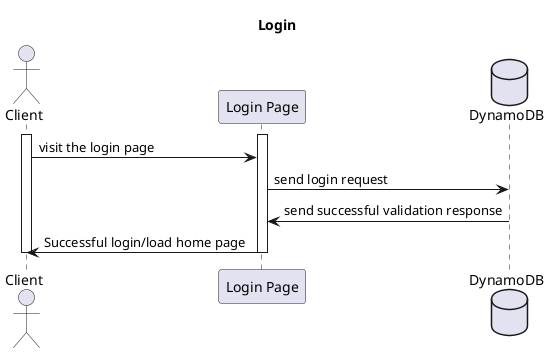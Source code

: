 @startuml
title Login
actor Client

participant "Login Page" as loginPage
activate Client
activate loginPage
database DynamoDB

Client -> loginPage : visit the login page
loginPage -> DynamoDB : send login request
DynamoDB -> loginPage : send successful validation response
loginPage -> Client : Successful login/load home page
deactivate Client
deactivate loginPage
@enduml